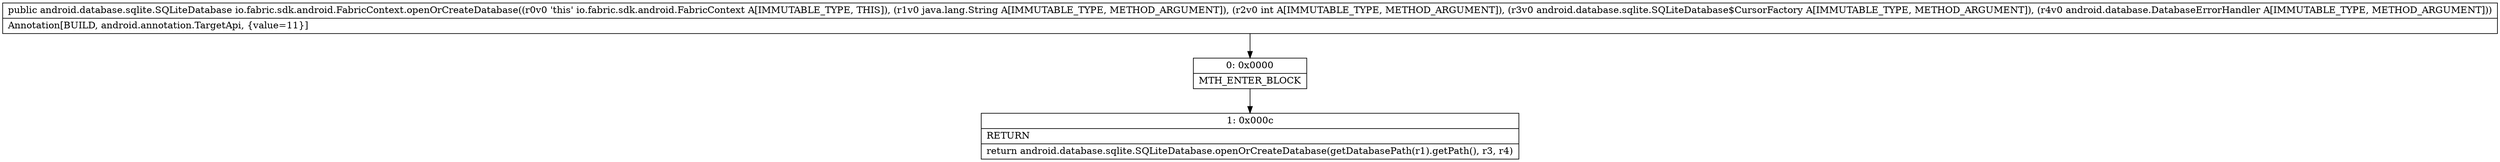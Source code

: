 digraph "CFG forio.fabric.sdk.android.FabricContext.openOrCreateDatabase(Ljava\/lang\/String;ILandroid\/database\/sqlite\/SQLiteDatabase$CursorFactory;Landroid\/database\/DatabaseErrorHandler;)Landroid\/database\/sqlite\/SQLiteDatabase;" {
Node_0 [shape=record,label="{0\:\ 0x0000|MTH_ENTER_BLOCK\l}"];
Node_1 [shape=record,label="{1\:\ 0x000c|RETURN\l|return android.database.sqlite.SQLiteDatabase.openOrCreateDatabase(getDatabasePath(r1).getPath(), r3, r4)\l}"];
MethodNode[shape=record,label="{public android.database.sqlite.SQLiteDatabase io.fabric.sdk.android.FabricContext.openOrCreateDatabase((r0v0 'this' io.fabric.sdk.android.FabricContext A[IMMUTABLE_TYPE, THIS]), (r1v0 java.lang.String A[IMMUTABLE_TYPE, METHOD_ARGUMENT]), (r2v0 int A[IMMUTABLE_TYPE, METHOD_ARGUMENT]), (r3v0 android.database.sqlite.SQLiteDatabase$CursorFactory A[IMMUTABLE_TYPE, METHOD_ARGUMENT]), (r4v0 android.database.DatabaseErrorHandler A[IMMUTABLE_TYPE, METHOD_ARGUMENT]))  | Annotation[BUILD, android.annotation.TargetApi, \{value=11\}]\l}"];
MethodNode -> Node_0;
Node_0 -> Node_1;
}

